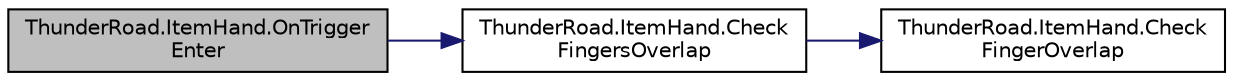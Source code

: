 digraph "ThunderRoad.ItemHand.OnTriggerEnter"
{
 // LATEX_PDF_SIZE
  edge [fontname="Helvetica",fontsize="10",labelfontname="Helvetica",labelfontsize="10"];
  node [fontname="Helvetica",fontsize="10",shape=record];
  rankdir="LR";
  Node1 [label="ThunderRoad.ItemHand.OnTrigger\lEnter",height=0.2,width=0.4,color="black", fillcolor="grey75", style="filled", fontcolor="black",tooltip="Called when [trigger enter]."];
  Node1 -> Node2 [color="midnightblue",fontsize="10",style="solid",fontname="Helvetica"];
  Node2 [label="ThunderRoad.ItemHand.Check\lFingersOverlap",height=0.2,width=0.4,color="black", fillcolor="white", style="filled",URL="$class_thunder_road_1_1_item_hand.html#a55bc98be5cb8ef57111ba47f1a7cfac3",tooltip="Checks the fingers overlap."];
  Node2 -> Node3 [color="midnightblue",fontsize="10",style="solid",fontname="Helvetica"];
  Node3 [label="ThunderRoad.ItemHand.Check\lFingerOverlap",height=0.2,width=0.4,color="black", fillcolor="white", style="filled",URL="$class_thunder_road_1_1_item_hand.html#a04dcbd4cfd2e4b6262c45e82ac46eeb3",tooltip="Checks the finger overlap."];
}
